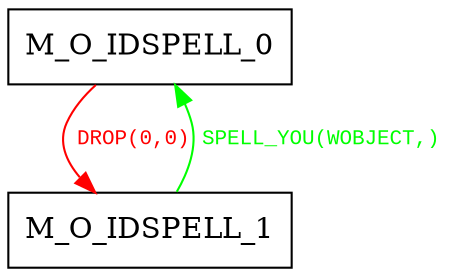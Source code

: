 digraph {
 node [shape=record];
"M_O_IDSPELL_0" -> "M_O_IDSPELL_1"[color=red, fontcolor=red, label=< <font face="Courier New" point-size="10">
DROP(0,0)<br/>
</font>>];
"M_O_IDSPELL_1" -> "M_O_IDSPELL_0"[color=green, fontcolor=green, label=< <font face="Courier New" point-size="10">
SPELL_YOU(WOBJECT,)<br/>
</font>>];
}
